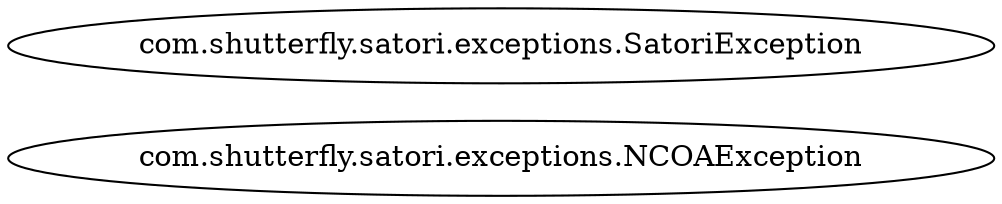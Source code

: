 digraph dependencyGraph {
 concentrate=true;
 rankdir="LR"; 
ranksep="2.0";
"com.shutterfly.satori.exceptions.NCOAException"; 
"com.shutterfly.satori.exceptions.SatoriException"; 
}